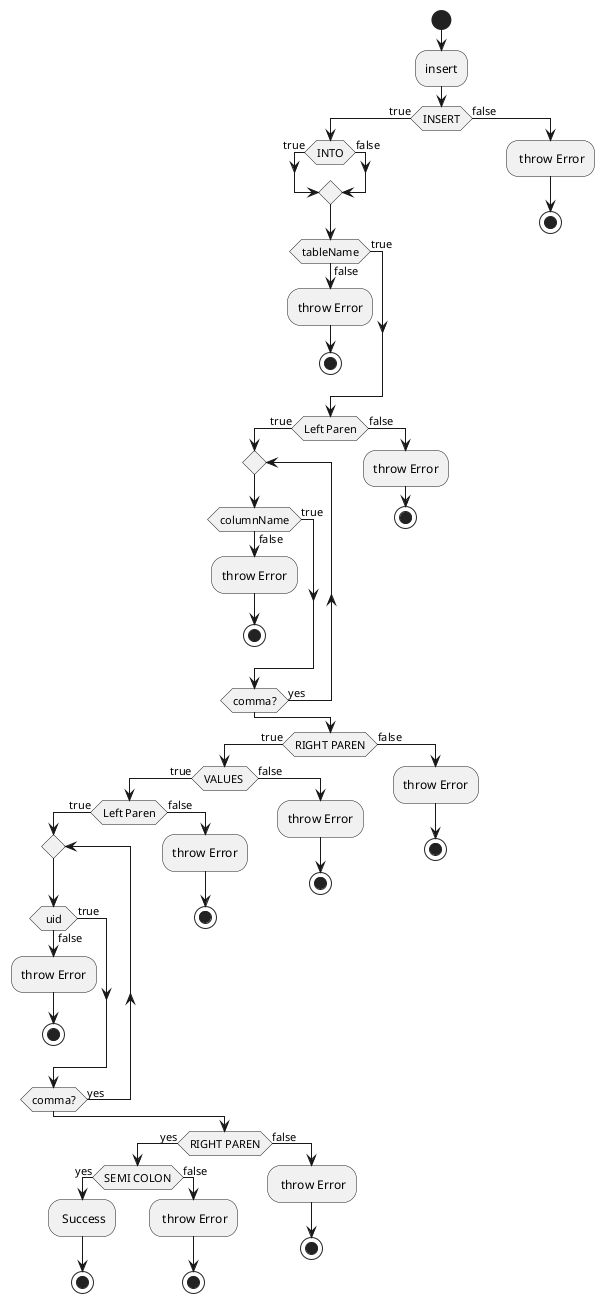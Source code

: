@startuml
'https://plantuml.com/activity-diagram-beta

start
:insert;
if(INSERT) then (true)
     if(INTO) then (true)
    else (false)
    endif;
        if(tableName) then (true)
        else (false)
            :throw Error;
            stop;
        endif;
        if(Left Paren) then (true)
            repeat
            if(columnName) then (true)
            else (false)
                :throw Error;
                stop;
            endif;
            repeat while(comma?)is (yes)
        else (false)
            :throw Error;
            stop;
        endif;
       if(RIGHT PAREN) then (true)
            if(VALUES ) then (true)
                if(Left Paren) then (true)
                   repeat
                   if(uid) then (true)
                   else (false)
                       :throw Error;
                       stop;
                   endif;
                   repeat while(comma?)is (yes)
               else (false)
                   :throw Error;
                   stop;
               endif;
           else (false)
               :throw Error;
               stop;
           endif;
           if(RIGHT PAREN) then(yes)
                if(SEMI COLON) then(yes)
                       : Success;
                       stop;
                  else (false)
                       : throw Error;
                       stop;
                  endif;
          else (false)
               : throw Error;
               stop;
          endif;


       else (false)
           :throw Error;
           stop;
       endif;
else (false)
    : throw Error;
    stop;

@enduml


stop

@enduml
